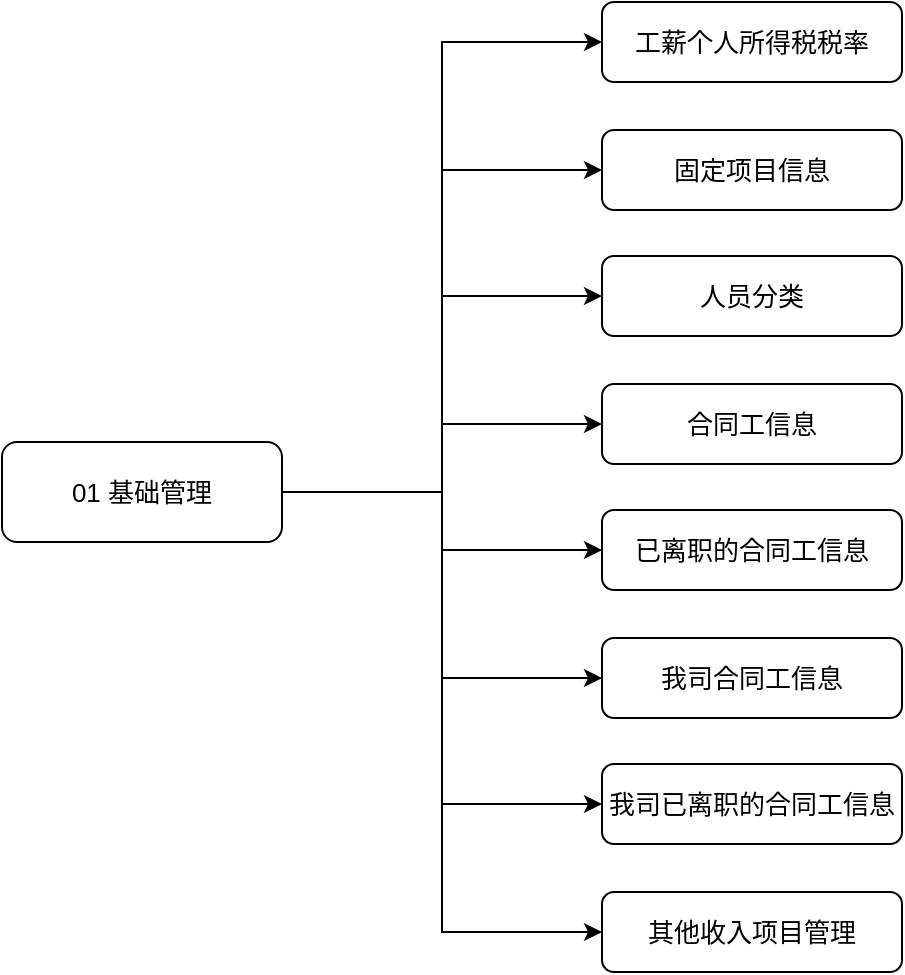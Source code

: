 <mxfile version="21.3.8" type="github" pages="8">
  <diagram name="第 1 页" id="TdalaOrlAJjaWRF8ksaa">
    <mxGraphModel dx="1434" dy="796" grid="1" gridSize="10" guides="1" tooltips="1" connect="1" arrows="1" fold="1" page="1" pageScale="1" pageWidth="827" pageHeight="1169" math="0" shadow="0">
      <root>
        <mxCell id="0" />
        <mxCell id="1" parent="0" />
        <mxCell id="5uI-ygCqjJ37hUJFTX-i-10" style="edgeStyle=orthogonalEdgeStyle;rounded=0;orthogonalLoop=1;jettySize=auto;html=1;exitX=1;exitY=0.5;exitDx=0;exitDy=0;entryX=0;entryY=0.5;entryDx=0;entryDy=0;fontSize=13;" edge="1" parent="1" source="5uI-ygCqjJ37hUJFTX-i-1" target="5uI-ygCqjJ37hUJFTX-i-2">
          <mxGeometry relative="1" as="geometry" />
        </mxCell>
        <mxCell id="5uI-ygCqjJ37hUJFTX-i-11" style="edgeStyle=orthogonalEdgeStyle;rounded=0;orthogonalLoop=1;jettySize=auto;html=1;exitX=1;exitY=0.5;exitDx=0;exitDy=0;entryX=0;entryY=0.5;entryDx=0;entryDy=0;fontSize=13;" edge="1" parent="1" source="5uI-ygCqjJ37hUJFTX-i-1" target="5uI-ygCqjJ37hUJFTX-i-3">
          <mxGeometry relative="1" as="geometry" />
        </mxCell>
        <mxCell id="5uI-ygCqjJ37hUJFTX-i-12" style="edgeStyle=orthogonalEdgeStyle;rounded=0;orthogonalLoop=1;jettySize=auto;html=1;exitX=1;exitY=0.5;exitDx=0;exitDy=0;entryX=0;entryY=0.5;entryDx=0;entryDy=0;fontSize=13;" edge="1" parent="1" source="5uI-ygCqjJ37hUJFTX-i-1" target="5uI-ygCqjJ37hUJFTX-i-4">
          <mxGeometry relative="1" as="geometry" />
        </mxCell>
        <mxCell id="5uI-ygCqjJ37hUJFTX-i-13" style="edgeStyle=orthogonalEdgeStyle;rounded=0;orthogonalLoop=1;jettySize=auto;html=1;exitX=1;exitY=0.5;exitDx=0;exitDy=0;fontSize=13;" edge="1" parent="1" source="5uI-ygCqjJ37hUJFTX-i-1" target="5uI-ygCqjJ37hUJFTX-i-5">
          <mxGeometry relative="1" as="geometry" />
        </mxCell>
        <mxCell id="5uI-ygCqjJ37hUJFTX-i-14" style="edgeStyle=orthogonalEdgeStyle;rounded=0;orthogonalLoop=1;jettySize=auto;html=1;exitX=1;exitY=0.5;exitDx=0;exitDy=0;fontSize=13;" edge="1" parent="1" source="5uI-ygCqjJ37hUJFTX-i-1" target="5uI-ygCqjJ37hUJFTX-i-6">
          <mxGeometry relative="1" as="geometry" />
        </mxCell>
        <mxCell id="5uI-ygCqjJ37hUJFTX-i-15" style="edgeStyle=orthogonalEdgeStyle;rounded=0;orthogonalLoop=1;jettySize=auto;html=1;exitX=1;exitY=0.5;exitDx=0;exitDy=0;entryX=0;entryY=0.5;entryDx=0;entryDy=0;fontSize=13;" edge="1" parent="1" source="5uI-ygCqjJ37hUJFTX-i-1" target="5uI-ygCqjJ37hUJFTX-i-7">
          <mxGeometry relative="1" as="geometry" />
        </mxCell>
        <mxCell id="5uI-ygCqjJ37hUJFTX-i-16" style="edgeStyle=orthogonalEdgeStyle;rounded=0;orthogonalLoop=1;jettySize=auto;html=1;exitX=1;exitY=0.5;exitDx=0;exitDy=0;entryX=0;entryY=0.5;entryDx=0;entryDy=0;fontSize=13;" edge="1" parent="1" source="5uI-ygCqjJ37hUJFTX-i-1" target="5uI-ygCqjJ37hUJFTX-i-8">
          <mxGeometry relative="1" as="geometry" />
        </mxCell>
        <mxCell id="5uI-ygCqjJ37hUJFTX-i-17" style="edgeStyle=orthogonalEdgeStyle;rounded=0;orthogonalLoop=1;jettySize=auto;html=1;exitX=1;exitY=0.5;exitDx=0;exitDy=0;entryX=0;entryY=0.5;entryDx=0;entryDy=0;fontSize=13;" edge="1" parent="1" source="5uI-ygCqjJ37hUJFTX-i-1" target="5uI-ygCqjJ37hUJFTX-i-9">
          <mxGeometry relative="1" as="geometry" />
        </mxCell>
        <mxCell id="5uI-ygCqjJ37hUJFTX-i-1" value="01 基础管理" style="rounded=1;whiteSpace=wrap;html=1;fontSize=13;" vertex="1" parent="1">
          <mxGeometry x="160" y="340" width="140" height="50" as="geometry" />
        </mxCell>
        <mxCell id="5uI-ygCqjJ37hUJFTX-i-2" value="工薪个人所得税税率" style="rounded=1;whiteSpace=wrap;html=1;fontSize=13;" vertex="1" parent="1">
          <mxGeometry x="460" y="120" width="150" height="40" as="geometry" />
        </mxCell>
        <mxCell id="5uI-ygCqjJ37hUJFTX-i-3" value="固定项目信息" style="rounded=1;whiteSpace=wrap;html=1;fontSize=13;" vertex="1" parent="1">
          <mxGeometry x="460" y="184" width="150" height="40" as="geometry" />
        </mxCell>
        <mxCell id="5uI-ygCqjJ37hUJFTX-i-4" value="人员分类" style="rounded=1;whiteSpace=wrap;html=1;fontSize=13;" vertex="1" parent="1">
          <mxGeometry x="460" y="247" width="150" height="40" as="geometry" />
        </mxCell>
        <mxCell id="5uI-ygCqjJ37hUJFTX-i-5" value="合同工信息" style="rounded=1;whiteSpace=wrap;html=1;fontSize=13;" vertex="1" parent="1">
          <mxGeometry x="460" y="311" width="150" height="40" as="geometry" />
        </mxCell>
        <mxCell id="5uI-ygCqjJ37hUJFTX-i-6" value="已离职的合同工信息" style="rounded=1;whiteSpace=wrap;html=1;fontSize=13;" vertex="1" parent="1">
          <mxGeometry x="460" y="374" width="150" height="40" as="geometry" />
        </mxCell>
        <mxCell id="5uI-ygCqjJ37hUJFTX-i-7" value="我司合同工信息" style="rounded=1;whiteSpace=wrap;html=1;fontSize=13;" vertex="1" parent="1">
          <mxGeometry x="460" y="438" width="150" height="40" as="geometry" />
        </mxCell>
        <mxCell id="5uI-ygCqjJ37hUJFTX-i-8" value="我司已离职的合同工信息" style="rounded=1;whiteSpace=wrap;html=1;fontSize=13;" vertex="1" parent="1">
          <mxGeometry x="460" y="501" width="150" height="40" as="geometry" />
        </mxCell>
        <mxCell id="5uI-ygCqjJ37hUJFTX-i-9" value="其他收入项目管理" style="rounded=1;whiteSpace=wrap;html=1;fontSize=13;" vertex="1" parent="1">
          <mxGeometry x="460" y="565" width="150" height="40" as="geometry" />
        </mxCell>
      </root>
    </mxGraphModel>
  </diagram>
  <diagram id="5AiBq8TkDmLXCmBJVxZw" name="第 2 页">
    <mxGraphModel dx="1434" dy="796" grid="1" gridSize="10" guides="1" tooltips="1" connect="1" arrows="1" fold="1" page="1" pageScale="1" pageWidth="827" pageHeight="1169" math="0" shadow="0">
      <root>
        <mxCell id="0" />
        <mxCell id="1" parent="0" />
        <mxCell id="6HSAuokOWffdYc0VG0xk-1" style="edgeStyle=orthogonalEdgeStyle;rounded=0;orthogonalLoop=1;jettySize=auto;html=1;exitX=1;exitY=0.5;exitDx=0;exitDy=0;entryX=0;entryY=0.5;entryDx=0;entryDy=0;fontSize=13;" edge="1" parent="1" source="6HSAuokOWffdYc0VG0xk-9" target="6HSAuokOWffdYc0VG0xk-10">
          <mxGeometry relative="1" as="geometry" />
        </mxCell>
        <mxCell id="6HSAuokOWffdYc0VG0xk-2" style="edgeStyle=orthogonalEdgeStyle;rounded=0;orthogonalLoop=1;jettySize=auto;html=1;exitX=1;exitY=0.5;exitDx=0;exitDy=0;entryX=0;entryY=0.5;entryDx=0;entryDy=0;fontSize=13;" edge="1" parent="1" source="6HSAuokOWffdYc0VG0xk-9" target="6HSAuokOWffdYc0VG0xk-11">
          <mxGeometry relative="1" as="geometry" />
        </mxCell>
        <mxCell id="6HSAuokOWffdYc0VG0xk-9" value="02 小程序信息与发布" style="rounded=1;whiteSpace=wrap;html=1;fontSize=13;" vertex="1" parent="1">
          <mxGeometry x="160" y="340" width="140" height="50" as="geometry" />
        </mxCell>
        <mxCell id="6HSAuokOWffdYc0VG0xk-10" value="公告管理" style="rounded=1;whiteSpace=wrap;html=1;fontSize=13;" vertex="1" parent="1">
          <mxGeometry x="450" y="313" width="150" height="40" as="geometry" />
        </mxCell>
        <mxCell id="6HSAuokOWffdYc0VG0xk-11" value="小程序海报管理" style="rounded=1;whiteSpace=wrap;html=1;fontSize=13;" vertex="1" parent="1">
          <mxGeometry x="450" y="377" width="150" height="40" as="geometry" />
        </mxCell>
      </root>
    </mxGraphModel>
  </diagram>
  <diagram id="GMn6qM1KLobI7-BGd-_n" name="第 3 页">
    <mxGraphModel dx="1434" dy="796" grid="1" gridSize="10" guides="1" tooltips="1" connect="1" arrows="1" fold="1" page="1" pageScale="1" pageWidth="827" pageHeight="1169" math="0" shadow="0">
      <root>
        <mxCell id="0" />
        <mxCell id="1" parent="0" />
        <mxCell id="bkFVBywFgQEd2bjUMpb1-1" style="edgeStyle=orthogonalEdgeStyle;rounded=0;orthogonalLoop=1;jettySize=auto;html=1;exitX=1;exitY=0.5;exitDx=0;exitDy=0;entryX=0;entryY=0.5;entryDx=0;entryDy=0;fontSize=13;" edge="1" parent="1" source="bkFVBywFgQEd2bjUMpb1-9" target="bkFVBywFgQEd2bjUMpb1-10">
          <mxGeometry relative="1" as="geometry" />
        </mxCell>
        <mxCell id="bkFVBywFgQEd2bjUMpb1-2" style="edgeStyle=orthogonalEdgeStyle;rounded=0;orthogonalLoop=1;jettySize=auto;html=1;exitX=1;exitY=0.5;exitDx=0;exitDy=0;entryX=0;entryY=0.5;entryDx=0;entryDy=0;fontSize=13;" edge="1" parent="1" source="bkFVBywFgQEd2bjUMpb1-9" target="bkFVBywFgQEd2bjUMpb1-11">
          <mxGeometry relative="1" as="geometry" />
        </mxCell>
        <mxCell id="bkFVBywFgQEd2bjUMpb1-3" style="edgeStyle=orthogonalEdgeStyle;rounded=0;orthogonalLoop=1;jettySize=auto;html=1;exitX=1;exitY=0.5;exitDx=0;exitDy=0;entryX=0;entryY=0.5;entryDx=0;entryDy=0;fontSize=13;" edge="1" parent="1" source="bkFVBywFgQEd2bjUMpb1-9" target="bkFVBywFgQEd2bjUMpb1-12">
          <mxGeometry relative="1" as="geometry" />
        </mxCell>
        <mxCell id="bkFVBywFgQEd2bjUMpb1-4" style="edgeStyle=orthogonalEdgeStyle;rounded=0;orthogonalLoop=1;jettySize=auto;html=1;exitX=1;exitY=0.5;exitDx=0;exitDy=0;fontSize=13;" edge="1" parent="1" source="bkFVBywFgQEd2bjUMpb1-9" target="bkFVBywFgQEd2bjUMpb1-13">
          <mxGeometry relative="1" as="geometry" />
        </mxCell>
        <mxCell id="bkFVBywFgQEd2bjUMpb1-6" style="edgeStyle=orthogonalEdgeStyle;rounded=0;orthogonalLoop=1;jettySize=auto;html=1;exitX=1;exitY=0.5;exitDx=0;exitDy=0;entryX=0;entryY=0.5;entryDx=0;entryDy=0;fontSize=13;" edge="1" parent="1" source="bkFVBywFgQEd2bjUMpb1-9" target="bkFVBywFgQEd2bjUMpb1-15">
          <mxGeometry relative="1" as="geometry" />
        </mxCell>
        <mxCell id="bkFVBywFgQEd2bjUMpb1-7" style="edgeStyle=orthogonalEdgeStyle;rounded=0;orthogonalLoop=1;jettySize=auto;html=1;exitX=1;exitY=0.5;exitDx=0;exitDy=0;entryX=0;entryY=0.5;entryDx=0;entryDy=0;fontSize=13;" edge="1" parent="1" source="bkFVBywFgQEd2bjUMpb1-9" target="bkFVBywFgQEd2bjUMpb1-16">
          <mxGeometry relative="1" as="geometry" />
        </mxCell>
        <mxCell id="7RH8R98XhEmLlqintfm6-1" style="edgeStyle=orthogonalEdgeStyle;rounded=0;orthogonalLoop=1;jettySize=auto;html=1;exitX=1;exitY=0.5;exitDx=0;exitDy=0;entryX=0;entryY=0.5;entryDx=0;entryDy=0;" edge="1" parent="1" source="bkFVBywFgQEd2bjUMpb1-9" target="bkFVBywFgQEd2bjUMpb1-14">
          <mxGeometry relative="1" as="geometry" />
        </mxCell>
        <mxCell id="bkFVBywFgQEd2bjUMpb1-9" value="03 团队与项目管理" style="rounded=1;whiteSpace=wrap;html=1;fontSize=13;" vertex="1" parent="1">
          <mxGeometry x="160" y="306" width="140" height="50" as="geometry" />
        </mxCell>
        <mxCell id="bkFVBywFgQEd2bjUMpb1-10" value="我的项目信息" style="rounded=1;whiteSpace=wrap;html=1;fontSize=13;" vertex="1" parent="1">
          <mxGeometry x="460" y="120" width="150" height="40" as="geometry" />
        </mxCell>
        <mxCell id="bkFVBywFgQEd2bjUMpb1-11" value="团队信息管理" style="rounded=1;whiteSpace=wrap;html=1;fontSize=13;" vertex="1" parent="1">
          <mxGeometry x="460" y="184" width="150" height="40" as="geometry" />
        </mxCell>
        <mxCell id="bkFVBywFgQEd2bjUMpb1-12" value="我的团队信息管理" style="rounded=1;whiteSpace=wrap;html=1;fontSize=13;" vertex="1" parent="1">
          <mxGeometry x="460" y="247" width="150" height="40" as="geometry" />
        </mxCell>
        <mxCell id="bkFVBywFgQEd2bjUMpb1-13" value="我的团队信息人员管理" style="rounded=1;whiteSpace=wrap;html=1;fontSize=13;" vertex="1" parent="1">
          <mxGeometry x="460" y="311" width="150" height="40" as="geometry" />
        </mxCell>
        <mxCell id="bkFVBywFgQEd2bjUMpb1-14" value="部门用户管理" style="rounded=1;whiteSpace=wrap;html=1;fontSize=13;" vertex="1" parent="1">
          <mxGeometry x="460" y="374" width="150" height="40" as="geometry" />
        </mxCell>
        <mxCell id="bkFVBywFgQEd2bjUMpb1-15" value="部门用户管理[超级管理员专用]" style="rounded=1;whiteSpace=wrap;html=1;fontSize=13;" vertex="1" parent="1">
          <mxGeometry x="460" y="438" width="150" height="40" as="geometry" />
        </mxCell>
        <mxCell id="bkFVBywFgQEd2bjUMpb1-16" value="已删除部门用户" style="rounded=1;whiteSpace=wrap;html=1;fontSize=13;" vertex="1" parent="1">
          <mxGeometry x="460" y="501" width="150" height="40" as="geometry" />
        </mxCell>
      </root>
    </mxGraphModel>
  </diagram>
  <diagram id="tyS06lkljQJFEwCAz4Dy" name="第 5 页">
    <mxGraphModel dx="1434" dy="796" grid="1" gridSize="10" guides="1" tooltips="1" connect="1" arrows="1" fold="1" page="1" pageScale="1" pageWidth="827" pageHeight="1169" math="0" shadow="0">
      <root>
        <mxCell id="0" />
        <mxCell id="1" parent="0" />
        <mxCell id="oTIm9uTMyOU5fXK9sZv_-1" style="edgeStyle=orthogonalEdgeStyle;rounded=0;orthogonalLoop=1;jettySize=auto;html=1;exitX=1;exitY=0.5;exitDx=0;exitDy=0;entryX=0;entryY=0.5;entryDx=0;entryDy=0;fontSize=13;" edge="1" parent="1" source="oTIm9uTMyOU5fXK9sZv_-7" target="oTIm9uTMyOU5fXK9sZv_-8">
          <mxGeometry relative="1" as="geometry" />
        </mxCell>
        <mxCell id="oTIm9uTMyOU5fXK9sZv_-2" style="edgeStyle=orthogonalEdgeStyle;rounded=0;orthogonalLoop=1;jettySize=auto;html=1;exitX=1;exitY=0.5;exitDx=0;exitDy=0;entryX=0;entryY=0.5;entryDx=0;entryDy=0;fontSize=13;" edge="1" parent="1" source="oTIm9uTMyOU5fXK9sZv_-7" target="oTIm9uTMyOU5fXK9sZv_-9">
          <mxGeometry relative="1" as="geometry" />
        </mxCell>
        <mxCell id="oTIm9uTMyOU5fXK9sZv_-3" style="edgeStyle=orthogonalEdgeStyle;rounded=0;orthogonalLoop=1;jettySize=auto;html=1;exitX=1;exitY=0.5;exitDx=0;exitDy=0;entryX=0;entryY=0.5;entryDx=0;entryDy=0;fontSize=13;" edge="1" parent="1" source="oTIm9uTMyOU5fXK9sZv_-7" target="oTIm9uTMyOU5fXK9sZv_-10">
          <mxGeometry relative="1" as="geometry" />
        </mxCell>
        <mxCell id="oTIm9uTMyOU5fXK9sZv_-4" style="edgeStyle=orthogonalEdgeStyle;rounded=0;orthogonalLoop=1;jettySize=auto;html=1;exitX=1;exitY=0.5;exitDx=0;exitDy=0;fontSize=13;" edge="1" parent="1" source="oTIm9uTMyOU5fXK9sZv_-7" target="oTIm9uTMyOU5fXK9sZv_-11">
          <mxGeometry relative="1" as="geometry" />
        </mxCell>
        <mxCell id="oTIm9uTMyOU5fXK9sZv_-5" style="edgeStyle=orthogonalEdgeStyle;rounded=0;orthogonalLoop=1;jettySize=auto;html=1;exitX=1;exitY=0.5;exitDx=0;exitDy=0;entryX=0;entryY=0.5;entryDx=0;entryDy=0;fontSize=13;" edge="1" parent="1" source="oTIm9uTMyOU5fXK9sZv_-7" target="oTIm9uTMyOU5fXK9sZv_-13">
          <mxGeometry relative="1" as="geometry" />
        </mxCell>
        <mxCell id="oTIm9uTMyOU5fXK9sZv_-6" style="edgeStyle=orthogonalEdgeStyle;rounded=0;orthogonalLoop=1;jettySize=auto;html=1;exitX=1;exitY=0.5;exitDx=0;exitDy=0;entryX=0;entryY=0.5;entryDx=0;entryDy=0;" edge="1" parent="1" source="oTIm9uTMyOU5fXK9sZv_-7" target="oTIm9uTMyOU5fXK9sZv_-12">
          <mxGeometry relative="1" as="geometry" />
        </mxCell>
        <mxCell id="oTIm9uTMyOU5fXK9sZv_-7" value="04 薪酬待遇标准" style="rounded=1;whiteSpace=wrap;html=1;fontSize=13;" vertex="1" parent="1">
          <mxGeometry x="160" y="270" width="140" height="50" as="geometry" />
        </mxCell>
        <mxCell id="oTIm9uTMyOU5fXK9sZv_-8" value="合同工薪酬待遇标准" style="rounded=1;whiteSpace=wrap;html=1;fontSize=13;" vertex="1" parent="1">
          <mxGeometry x="460" y="120" width="150" height="40" as="geometry" />
        </mxCell>
        <mxCell id="oTIm9uTMyOU5fXK9sZv_-9" value="合同工薪酬待遇变更" style="rounded=1;whiteSpace=wrap;html=1;fontSize=13;" vertex="1" parent="1">
          <mxGeometry x="460" y="184" width="150" height="40" as="geometry" />
        </mxCell>
        <mxCell id="oTIm9uTMyOU5fXK9sZv_-10" value="合同工薪酬待遇变更申请" style="rounded=1;whiteSpace=wrap;html=1;fontSize=13;" vertex="1" parent="1">
          <mxGeometry x="460" y="247" width="150" height="40" as="geometry" />
        </mxCell>
        <mxCell id="oTIm9uTMyOU5fXK9sZv_-11" value="合同工薪酬待遇标准变更人事处审核" style="rounded=1;whiteSpace=wrap;html=1;fontSize=13;" vertex="1" parent="1">
          <mxGeometry x="460" y="311" width="150" height="40" as="geometry" />
        </mxCell>
        <mxCell id="oTIm9uTMyOU5fXK9sZv_-12" value="合同工薪酬待遇标准变更申请查询" style="rounded=1;whiteSpace=wrap;html=1;fontSize=13;" vertex="1" parent="1">
          <mxGeometry x="460" y="374" width="150" height="40" as="geometry" />
        </mxCell>
        <mxCell id="oTIm9uTMyOU5fXK9sZv_-13" value="合同工薪酬待遇标准变更申请明细查询" style="rounded=1;whiteSpace=wrap;html=1;fontSize=13;" vertex="1" parent="1">
          <mxGeometry x="460" y="438" width="150" height="40" as="geometry" />
        </mxCell>
      </root>
    </mxGraphModel>
  </diagram>
  <diagram id="39wBOeBsnETTIP6W5zmb" name="第 7 页">
    <mxGraphModel dx="1434" dy="796" grid="1" gridSize="10" guides="1" tooltips="1" connect="1" arrows="1" fold="1" page="1" pageScale="1" pageWidth="827" pageHeight="1169" math="0" shadow="0">
      <root>
        <mxCell id="0" />
        <mxCell id="1" parent="0" />
        <mxCell id="vbLfmXhrvDPKkQka-krZ-1" style="edgeStyle=orthogonalEdgeStyle;rounded=0;orthogonalLoop=1;jettySize=auto;html=1;exitX=1;exitY=0.5;exitDx=0;exitDy=0;entryX=0;entryY=0.5;entryDx=0;entryDy=0;fontSize=13;" edge="1" parent="1" source="vbLfmXhrvDPKkQka-krZ-7" target="vbLfmXhrvDPKkQka-krZ-8">
          <mxGeometry relative="1" as="geometry" />
        </mxCell>
        <mxCell id="vbLfmXhrvDPKkQka-krZ-2" style="edgeStyle=orthogonalEdgeStyle;rounded=0;orthogonalLoop=1;jettySize=auto;html=1;exitX=1;exitY=0.5;exitDx=0;exitDy=0;entryX=0;entryY=0.5;entryDx=0;entryDy=0;fontSize=13;" edge="1" parent="1" source="vbLfmXhrvDPKkQka-krZ-7" target="vbLfmXhrvDPKkQka-krZ-9">
          <mxGeometry relative="1" as="geometry" />
        </mxCell>
        <mxCell id="vbLfmXhrvDPKkQka-krZ-3" style="edgeStyle=orthogonalEdgeStyle;rounded=0;orthogonalLoop=1;jettySize=auto;html=1;exitX=1;exitY=0.5;exitDx=0;exitDy=0;entryX=0;entryY=0.5;entryDx=0;entryDy=0;fontSize=13;" edge="1" parent="1" source="vbLfmXhrvDPKkQka-krZ-7" target="vbLfmXhrvDPKkQka-krZ-10">
          <mxGeometry relative="1" as="geometry" />
        </mxCell>
        <mxCell id="vbLfmXhrvDPKkQka-krZ-6" style="edgeStyle=orthogonalEdgeStyle;rounded=0;orthogonalLoop=1;jettySize=auto;html=1;exitX=1;exitY=0.5;exitDx=0;exitDy=0;entryX=0;entryY=0.5;entryDx=0;entryDy=0;" edge="1" parent="1" source="vbLfmXhrvDPKkQka-krZ-7" target="vbLfmXhrvDPKkQka-krZ-11">
          <mxGeometry relative="1" as="geometry" />
        </mxCell>
        <mxCell id="1TlLKD0K48oSNqDBXFYZ-4" style="edgeStyle=orthogonalEdgeStyle;rounded=0;orthogonalLoop=1;jettySize=auto;html=1;exitX=1;exitY=0.5;exitDx=0;exitDy=0;entryX=0;entryY=0.5;entryDx=0;entryDy=0;" edge="1" parent="1" source="vbLfmXhrvDPKkQka-krZ-7" target="1TlLKD0K48oSNqDBXFYZ-3">
          <mxGeometry relative="1" as="geometry" />
        </mxCell>
        <mxCell id="vbLfmXhrvDPKkQka-krZ-7" value="05 申报管理" style="rounded=1;whiteSpace=wrap;html=1;fontSize=13;" vertex="1" parent="1">
          <mxGeometry x="170" y="185" width="140" height="50" as="geometry" />
        </mxCell>
        <mxCell id="vbLfmXhrvDPKkQka-krZ-8" value="工资申报" style="rounded=1;whiteSpace=wrap;html=1;fontSize=13;flipV=1;flipH=1;" vertex="1" parent="1">
          <mxGeometry x="510" y="130" width="150" height="40" as="geometry" />
        </mxCell>
        <mxCell id="vbLfmXhrvDPKkQka-krZ-9" value="个税修正" style="rounded=1;whiteSpace=wrap;html=1;fontSize=13;flipV=1;flipH=1;" vertex="1" parent="1">
          <mxGeometry x="510" y="190" width="150" height="40" as="geometry" />
        </mxCell>
        <mxCell id="vbLfmXhrvDPKkQka-krZ-10" value="人员信息" style="rounded=1;whiteSpace=wrap;html=1;fontSize=13;flipV=1;flipH=1;" vertex="1" parent="1">
          <mxGeometry x="510" y="70" width="150" height="40" as="geometry" />
        </mxCell>
        <mxCell id="vbLfmXhrvDPKkQka-krZ-11" value="工资发放" style="rounded=1;whiteSpace=wrap;html=1;fontSize=13;flipV=1;flipH=1;" vertex="1" parent="1">
          <mxGeometry x="510" y="250" width="150" height="40" as="geometry" />
        </mxCell>
        <mxCell id="1TlLKD0K48oSNqDBXFYZ-3" value="工资导盘" style="rounded=1;whiteSpace=wrap;html=1;fontSize=13;flipV=1;flipH=1;" vertex="1" parent="1">
          <mxGeometry x="510" y="310" width="150" height="40" as="geometry" />
        </mxCell>
      </root>
    </mxGraphModel>
  </diagram>
  <diagram id="w-16BkbxBnJ2Ar7U0B3p" name="第 4 页">
    <mxGraphModel dx="1434" dy="796" grid="1" gridSize="10" guides="1" tooltips="1" connect="1" arrows="1" fold="1" page="1" pageScale="1" pageWidth="827" pageHeight="1169" math="0" shadow="0">
      <root>
        <mxCell id="0" />
        <mxCell id="1" parent="0" />
        <mxCell id="K9MkZiDZFRRNeZ5npRKX-1" style="edgeStyle=orthogonalEdgeStyle;rounded=0;orthogonalLoop=1;jettySize=auto;html=1;exitX=1;exitY=0.5;exitDx=0;exitDy=0;entryX=0;entryY=0.5;entryDx=0;entryDy=0;fontSize=13;" edge="1" parent="1" source="K9MkZiDZFRRNeZ5npRKX-8" target="K9MkZiDZFRRNeZ5npRKX-9">
          <mxGeometry relative="1" as="geometry" />
        </mxCell>
        <mxCell id="K9MkZiDZFRRNeZ5npRKX-2" style="edgeStyle=orthogonalEdgeStyle;rounded=0;orthogonalLoop=1;jettySize=auto;html=1;exitX=1;exitY=0.5;exitDx=0;exitDy=0;entryX=0;entryY=0.5;entryDx=0;entryDy=0;fontSize=13;" edge="1" parent="1" source="K9MkZiDZFRRNeZ5npRKX-8" target="K9MkZiDZFRRNeZ5npRKX-10">
          <mxGeometry relative="1" as="geometry" />
        </mxCell>
        <mxCell id="K9MkZiDZFRRNeZ5npRKX-3" style="edgeStyle=orthogonalEdgeStyle;rounded=0;orthogonalLoop=1;jettySize=auto;html=1;exitX=1;exitY=0.5;exitDx=0;exitDy=0;entryX=0;entryY=0.5;entryDx=0;entryDy=0;fontSize=13;" edge="1" parent="1" source="K9MkZiDZFRRNeZ5npRKX-8" target="K9MkZiDZFRRNeZ5npRKX-11">
          <mxGeometry relative="1" as="geometry" />
        </mxCell>
        <mxCell id="K9MkZiDZFRRNeZ5npRKX-6" style="edgeStyle=orthogonalEdgeStyle;rounded=0;orthogonalLoop=1;jettySize=auto;html=1;exitX=1;exitY=0.5;exitDx=0;exitDy=0;entryX=0;entryY=0.5;entryDx=0;entryDy=0;fontSize=13;" edge="1" parent="1" source="K9MkZiDZFRRNeZ5npRKX-8" target="K9MkZiDZFRRNeZ5npRKX-14">
          <mxGeometry relative="1" as="geometry" />
        </mxCell>
        <mxCell id="K9MkZiDZFRRNeZ5npRKX-16" style="edgeStyle=orthogonalEdgeStyle;rounded=0;orthogonalLoop=1;jettySize=auto;html=1;exitX=1;exitY=0.5;exitDx=0;exitDy=0;entryX=0;entryY=0.5;entryDx=0;entryDy=0;" edge="1" parent="1" source="K9MkZiDZFRRNeZ5npRKX-8" target="K9MkZiDZFRRNeZ5npRKX-13">
          <mxGeometry relative="1" as="geometry" />
        </mxCell>
        <mxCell id="LbxHpgWCcvP6gue3raBk-13" style="edgeStyle=orthogonalEdgeStyle;rounded=0;orthogonalLoop=1;jettySize=auto;html=1;exitX=1;exitY=0.5;exitDx=0;exitDy=0;entryX=0;entryY=0.5;entryDx=0;entryDy=0;" edge="1" parent="1" source="K9MkZiDZFRRNeZ5npRKX-8" target="K9MkZiDZFRRNeZ5npRKX-12">
          <mxGeometry relative="1" as="geometry" />
        </mxCell>
        <mxCell id="LbxHpgWCcvP6gue3raBk-14" style="edgeStyle=orthogonalEdgeStyle;rounded=0;orthogonalLoop=1;jettySize=auto;html=1;exitX=1;exitY=0.5;exitDx=0;exitDy=0;entryX=0;entryY=0.5;entryDx=0;entryDy=0;" edge="1" parent="1" source="K9MkZiDZFRRNeZ5npRKX-8" target="LbxHpgWCcvP6gue3raBk-1">
          <mxGeometry relative="1" as="geometry" />
        </mxCell>
        <mxCell id="LbxHpgWCcvP6gue3raBk-15" style="edgeStyle=orthogonalEdgeStyle;rounded=0;orthogonalLoop=1;jettySize=auto;html=1;exitX=1;exitY=0.5;exitDx=0;exitDy=0;entryX=0;entryY=0.5;entryDx=0;entryDy=0;" edge="1" parent="1" source="K9MkZiDZFRRNeZ5npRKX-8" target="LbxHpgWCcvP6gue3raBk-2">
          <mxGeometry relative="1" as="geometry" />
        </mxCell>
        <mxCell id="LbxHpgWCcvP6gue3raBk-16" style="edgeStyle=orthogonalEdgeStyle;rounded=0;orthogonalLoop=1;jettySize=auto;html=1;exitX=1;exitY=0.5;exitDx=0;exitDy=0;entryX=0;entryY=0.5;entryDx=0;entryDy=0;" edge="1" parent="1" source="K9MkZiDZFRRNeZ5npRKX-8" target="LbxHpgWCcvP6gue3raBk-3">
          <mxGeometry relative="1" as="geometry" />
        </mxCell>
        <mxCell id="LbxHpgWCcvP6gue3raBk-17" style="edgeStyle=orthogonalEdgeStyle;rounded=0;orthogonalLoop=1;jettySize=auto;html=1;exitX=1;exitY=0.5;exitDx=0;exitDy=0;" edge="1" parent="1" source="K9MkZiDZFRRNeZ5npRKX-8" target="LbxHpgWCcvP6gue3raBk-4">
          <mxGeometry relative="1" as="geometry" />
        </mxCell>
        <mxCell id="LbxHpgWCcvP6gue3raBk-20" style="edgeStyle=orthogonalEdgeStyle;rounded=0;orthogonalLoop=1;jettySize=auto;html=1;exitX=1;exitY=0.5;exitDx=0;exitDy=0;entryX=0;entryY=0.5;entryDx=0;entryDy=0;" edge="1" parent="1" source="K9MkZiDZFRRNeZ5npRKX-8" target="LbxHpgWCcvP6gue3raBk-7">
          <mxGeometry relative="1" as="geometry" />
        </mxCell>
        <mxCell id="LbxHpgWCcvP6gue3raBk-21" style="edgeStyle=orthogonalEdgeStyle;rounded=0;orthogonalLoop=1;jettySize=auto;html=1;exitX=1;exitY=0.5;exitDx=0;exitDy=0;entryX=0;entryY=0.5;entryDx=0;entryDy=0;" edge="1" parent="1" source="K9MkZiDZFRRNeZ5npRKX-8" target="LbxHpgWCcvP6gue3raBk-8">
          <mxGeometry relative="1" as="geometry" />
        </mxCell>
        <mxCell id="LbxHpgWCcvP6gue3raBk-22" style="edgeStyle=orthogonalEdgeStyle;rounded=0;orthogonalLoop=1;jettySize=auto;html=1;exitX=1;exitY=0.5;exitDx=0;exitDy=0;entryX=0;entryY=0.5;entryDx=0;entryDy=0;" edge="1" parent="1" source="K9MkZiDZFRRNeZ5npRKX-8" target="LbxHpgWCcvP6gue3raBk-10">
          <mxGeometry relative="1" as="geometry" />
        </mxCell>
        <mxCell id="LbxHpgWCcvP6gue3raBk-23" style="edgeStyle=orthogonalEdgeStyle;rounded=0;orthogonalLoop=1;jettySize=auto;html=1;exitX=1;exitY=0.5;exitDx=0;exitDy=0;entryX=0;entryY=0.5;entryDx=0;entryDy=0;" edge="1" parent="1" source="K9MkZiDZFRRNeZ5npRKX-8" target="LbxHpgWCcvP6gue3raBk-11">
          <mxGeometry relative="1" as="geometry" />
        </mxCell>
        <mxCell id="LbxHpgWCcvP6gue3raBk-24" style="edgeStyle=orthogonalEdgeStyle;rounded=0;orthogonalLoop=1;jettySize=auto;html=1;exitX=1;exitY=0.5;exitDx=0;exitDy=0;entryX=0;entryY=0.5;entryDx=0;entryDy=0;" edge="1" parent="1" source="K9MkZiDZFRRNeZ5npRKX-8" target="LbxHpgWCcvP6gue3raBk-5">
          <mxGeometry relative="1" as="geometry" />
        </mxCell>
        <mxCell id="LbxHpgWCcvP6gue3raBk-25" style="edgeStyle=orthogonalEdgeStyle;rounded=0;orthogonalLoop=1;jettySize=auto;html=1;exitX=1;exitY=0.5;exitDx=0;exitDy=0;entryX=0;entryY=0.5;entryDx=0;entryDy=0;" edge="1" parent="1" source="K9MkZiDZFRRNeZ5npRKX-8" target="LbxHpgWCcvP6gue3raBk-6">
          <mxGeometry relative="1" as="geometry" />
        </mxCell>
        <mxCell id="LbxHpgWCcvP6gue3raBk-26" style="edgeStyle=orthogonalEdgeStyle;rounded=0;orthogonalLoop=1;jettySize=auto;html=1;exitX=1;exitY=0.5;exitDx=0;exitDy=0;entryX=0;entryY=0.5;entryDx=0;entryDy=0;" edge="1" parent="1" source="K9MkZiDZFRRNeZ5npRKX-8" target="LbxHpgWCcvP6gue3raBk-9">
          <mxGeometry relative="1" as="geometry" />
        </mxCell>
        <mxCell id="LbxHpgWCcvP6gue3raBk-27" style="edgeStyle=orthogonalEdgeStyle;rounded=0;orthogonalLoop=1;jettySize=auto;html=1;exitX=1;exitY=0.5;exitDx=0;exitDy=0;entryX=0;entryY=0.5;entryDx=0;entryDy=0;" edge="1" parent="1" source="K9MkZiDZFRRNeZ5npRKX-8" target="LbxHpgWCcvP6gue3raBk-4">
          <mxGeometry relative="1" as="geometry" />
        </mxCell>
        <mxCell id="K9MkZiDZFRRNeZ5npRKX-8" value="06 工资申报" style="rounded=1;whiteSpace=wrap;html=1;fontSize=13;" vertex="1" parent="1">
          <mxGeometry x="80" y="509" width="140" height="50" as="geometry" />
        </mxCell>
        <mxCell id="K9MkZiDZFRRNeZ5npRKX-9" value="月度社保公积金管理费" style="rounded=1;whiteSpace=wrap;html=1;fontSize=13;" vertex="1" parent="1">
          <mxGeometry x="510" y="120.5" width="150" height="40" as="geometry" />
        </mxCell>
        <mxCell id="K9MkZiDZFRRNeZ5npRKX-10" value="修正社保公积金管理费" style="rounded=1;whiteSpace=wrap;html=1;fontSize=13;" vertex="1" parent="1">
          <mxGeometry x="510" y="170" width="150" height="40" as="geometry" />
        </mxCell>
        <mxCell id="K9MkZiDZFRRNeZ5npRKX-11" value="暂缓申报的社保公积金管理费" style="rounded=1;whiteSpace=wrap;html=1;fontSize=13;" vertex="1" parent="1">
          <mxGeometry x="510" y="219" width="150" height="40" as="geometry" />
        </mxCell>
        <mxCell id="K9MkZiDZFRRNeZ5npRKX-12" value="已完成申报的社保公积金管理费" style="rounded=1;whiteSpace=wrap;html=1;fontSize=13;" vertex="1" parent="1">
          <mxGeometry x="510" y="268" width="150" height="40" as="geometry" />
        </mxCell>
        <mxCell id="K9MkZiDZFRRNeZ5npRKX-13" value="专项附加扣除管理" style="rounded=1;whiteSpace=wrap;html=1;fontSize=13;" vertex="1" parent="1">
          <mxGeometry x="510" y="317" width="150" height="40" as="geometry" />
        </mxCell>
        <mxCell id="K9MkZiDZFRRNeZ5npRKX-14" value="其他收入管理" style="rounded=1;whiteSpace=wrap;html=1;fontSize=13;" vertex="1" parent="1">
          <mxGeometry x="510" y="367" width="150" height="40" as="geometry" />
        </mxCell>
        <mxCell id="LbxHpgWCcvP6gue3raBk-1" value="待核定离职合同工" style="rounded=1;whiteSpace=wrap;html=1;fontSize=13;" vertex="1" parent="1">
          <mxGeometry x="510" y="416" width="150" height="40" as="geometry" />
        </mxCell>
        <mxCell id="LbxHpgWCcvP6gue3raBk-2" value="工资申报部门汇总审核" style="rounded=1;whiteSpace=wrap;html=1;fontSize=13;" vertex="1" parent="1">
          <mxGeometry x="510" y="465" width="150" height="40" as="geometry" />
        </mxCell>
        <mxCell id="LbxHpgWCcvP6gue3raBk-3" value="团队工资申报" style="rounded=1;whiteSpace=wrap;html=1;fontSize=13;" vertex="1" parent="1">
          <mxGeometry x="510" y="514" width="150" height="40" as="geometry" />
        </mxCell>
        <mxCell id="LbxHpgWCcvP6gue3raBk-4" value="工资申报部分提交审核" style="rounded=1;whiteSpace=wrap;html=1;fontSize=13;" vertex="1" parent="1">
          <mxGeometry x="510" y="563" width="150" height="40" as="geometry" />
        </mxCell>
        <mxCell id="LbxHpgWCcvP6gue3raBk-5" value="工资申报单人事处审核" style="rounded=1;whiteSpace=wrap;html=1;fontSize=13;" vertex="1" parent="1">
          <mxGeometry x="510" y="613" width="150" height="40" as="geometry" />
        </mxCell>
        <mxCell id="LbxHpgWCcvP6gue3raBk-6" value="工资计税" style="rounded=1;whiteSpace=wrap;html=1;fontSize=13;" vertex="1" parent="1">
          <mxGeometry x="510" y="662" width="150" height="40" as="geometry" />
        </mxCell>
        <mxCell id="LbxHpgWCcvP6gue3raBk-7" value="部门工资申报单接收" style="rounded=1;whiteSpace=wrap;html=1;fontSize=13;" vertex="1" parent="1">
          <mxGeometry x="510" y="711" width="150" height="40" as="geometry" />
        </mxCell>
        <mxCell id="LbxHpgWCcvP6gue3raBk-8" value="补充支出项目" style="rounded=1;whiteSpace=wrap;html=1;fontSize=13;" vertex="1" parent="1">
          <mxGeometry x="510" y="760" width="150" height="40" as="geometry" />
        </mxCell>
        <mxCell id="LbxHpgWCcvP6gue3raBk-9" value="补充支出项目审核" style="rounded=1;whiteSpace=wrap;html=1;fontSize=13;" vertex="1" parent="1">
          <mxGeometry x="510" y="810" width="150" height="40" as="geometry" />
        </mxCell>
        <mxCell id="LbxHpgWCcvP6gue3raBk-10" value="完成暂存凭证" style="rounded=1;whiteSpace=wrap;html=1;fontSize=13;" vertex="1" parent="1">
          <mxGeometry x="510" y="859" width="150" height="40" as="geometry" />
        </mxCell>
        <mxCell id="LbxHpgWCcvP6gue3raBk-11" value="打印本月工资申报单" style="rounded=1;whiteSpace=wrap;html=1;fontSize=13;" vertex="1" parent="1">
          <mxGeometry x="510" y="908" width="150" height="40" as="geometry" />
        </mxCell>
      </root>
    </mxGraphModel>
  </diagram>
  <diagram id="KtGjwSsd4m5U0v_eSdap" name="第 6 页">
    <mxGraphModel dx="1434" dy="796" grid="1" gridSize="10" guides="1" tooltips="1" connect="1" arrows="1" fold="1" page="1" pageScale="1" pageWidth="827" pageHeight="1169" math="0" shadow="0">
      <root>
        <mxCell id="0" />
        <mxCell id="1" parent="0" />
        <mxCell id="NdtCnELuqEnryMMsrCEv-1" style="edgeStyle=orthogonalEdgeStyle;rounded=0;orthogonalLoop=1;jettySize=auto;html=1;exitX=1;exitY=0.5;exitDx=0;exitDy=0;entryX=0;entryY=0.5;entryDx=0;entryDy=0;fontSize=13;" edge="1" parent="1" source="NdtCnELuqEnryMMsrCEv-19" target="NdtCnELuqEnryMMsrCEv-20">
          <mxGeometry relative="1" as="geometry" />
        </mxCell>
        <mxCell id="NdtCnELuqEnryMMsrCEv-2" style="edgeStyle=orthogonalEdgeStyle;rounded=0;orthogonalLoop=1;jettySize=auto;html=1;exitX=1;exitY=0.5;exitDx=0;exitDy=0;entryX=0;entryY=0.5;entryDx=0;entryDy=0;fontSize=13;" edge="1" parent="1" source="NdtCnELuqEnryMMsrCEv-19" target="NdtCnELuqEnryMMsrCEv-21">
          <mxGeometry relative="1" as="geometry" />
        </mxCell>
        <mxCell id="NdtCnELuqEnryMMsrCEv-3" style="edgeStyle=orthogonalEdgeStyle;rounded=0;orthogonalLoop=1;jettySize=auto;html=1;exitX=1;exitY=0.5;exitDx=0;exitDy=0;entryX=0;entryY=0.5;entryDx=0;entryDy=0;fontSize=13;" edge="1" parent="1" source="NdtCnELuqEnryMMsrCEv-19" target="NdtCnELuqEnryMMsrCEv-22">
          <mxGeometry relative="1" as="geometry" />
        </mxCell>
        <mxCell id="NdtCnELuqEnryMMsrCEv-4" style="edgeStyle=orthogonalEdgeStyle;rounded=0;orthogonalLoop=1;jettySize=auto;html=1;exitX=1;exitY=0.5;exitDx=0;exitDy=0;entryX=0;entryY=0.5;entryDx=0;entryDy=0;fontSize=13;" edge="1" parent="1" source="NdtCnELuqEnryMMsrCEv-19" target="NdtCnELuqEnryMMsrCEv-25">
          <mxGeometry relative="1" as="geometry" />
        </mxCell>
        <mxCell id="NdtCnELuqEnryMMsrCEv-5" style="edgeStyle=orthogonalEdgeStyle;rounded=0;orthogonalLoop=1;jettySize=auto;html=1;exitX=1;exitY=0.5;exitDx=0;exitDy=0;entryX=0;entryY=0.5;entryDx=0;entryDy=0;" edge="1" parent="1" source="NdtCnELuqEnryMMsrCEv-19" target="NdtCnELuqEnryMMsrCEv-24">
          <mxGeometry relative="1" as="geometry" />
        </mxCell>
        <mxCell id="NdtCnELuqEnryMMsrCEv-6" style="edgeStyle=orthogonalEdgeStyle;rounded=0;orthogonalLoop=1;jettySize=auto;html=1;exitX=1;exitY=0.5;exitDx=0;exitDy=0;entryX=0;entryY=0.5;entryDx=0;entryDy=0;" edge="1" parent="1" source="NdtCnELuqEnryMMsrCEv-19" target="NdtCnELuqEnryMMsrCEv-23">
          <mxGeometry relative="1" as="geometry" />
        </mxCell>
        <mxCell id="WnKsrDeZjjVYI270fNO2-3" style="edgeStyle=orthogonalEdgeStyle;rounded=0;orthogonalLoop=1;jettySize=auto;html=1;exitX=1;exitY=0.5;exitDx=0;exitDy=0;entryX=0;entryY=0.5;entryDx=0;entryDy=0;" edge="1" parent="1" source="NdtCnELuqEnryMMsrCEv-19" target="WnKsrDeZjjVYI270fNO2-1">
          <mxGeometry relative="1" as="geometry" />
        </mxCell>
        <mxCell id="WnKsrDeZjjVYI270fNO2-4" style="edgeStyle=orthogonalEdgeStyle;rounded=0;orthogonalLoop=1;jettySize=auto;html=1;exitX=1;exitY=0.5;exitDx=0;exitDy=0;entryX=0;entryY=0.5;entryDx=0;entryDy=0;" edge="1" parent="1" source="NdtCnELuqEnryMMsrCEv-19" target="WnKsrDeZjjVYI270fNO2-2">
          <mxGeometry relative="1" as="geometry" />
        </mxCell>
        <mxCell id="NdtCnELuqEnryMMsrCEv-19" value="07 申报查询" style="rounded=1;whiteSpace=wrap;html=1;fontSize=13;" vertex="1" parent="1">
          <mxGeometry x="170" y="345" width="140" height="50" as="geometry" />
        </mxCell>
        <mxCell id="NdtCnELuqEnryMMsrCEv-20" value="工资申报进度查询" style="rounded=1;whiteSpace=wrap;html=1;fontSize=13;flipH=1;flipV=1;" vertex="1" parent="1">
          <mxGeometry x="510" y="120.5" width="150" height="40" as="geometry" />
        </mxCell>
        <mxCell id="NdtCnELuqEnryMMsrCEv-21" value="工资申报明细查询" style="rounded=1;whiteSpace=wrap;html=1;fontSize=13;flipH=1;flipV=1;" vertex="1" parent="1">
          <mxGeometry x="510" y="178" width="150" height="40" as="geometry" />
        </mxCell>
        <mxCell id="NdtCnELuqEnryMMsrCEv-22" value="工资申报明细查询[人事处专用]" style="rounded=1;whiteSpace=wrap;html=1;fontSize=13;flipH=1;flipV=1;" vertex="1" parent="1">
          <mxGeometry x="510" y="235" width="150" height="40" as="geometry" />
        </mxCell>
        <mxCell id="NdtCnELuqEnryMMsrCEv-23" value="团队工资申报查询" style="rounded=1;whiteSpace=wrap;html=1;fontSize=13;flipH=1;flipV=1;" vertex="1" parent="1">
          <mxGeometry x="510" y="292" width="150" height="40" as="geometry" />
        </mxCell>
        <mxCell id="NdtCnELuqEnryMMsrCEv-24" value="团队申报明细查询" style="rounded=1;whiteSpace=wrap;html=1;fontSize=13;flipH=1;flipV=1;" vertex="1" parent="1">
          <mxGeometry x="510" y="350" width="150" height="40" as="geometry" />
        </mxCell>
        <mxCell id="NdtCnELuqEnryMMsrCEv-25" value="人事处已审核的工资申报查询" style="rounded=1;whiteSpace=wrap;html=1;fontSize=13;flipH=1;flipV=1;" vertex="1" parent="1">
          <mxGeometry x="510" y="407" width="150" height="40" as="geometry" />
        </mxCell>
        <mxCell id="WnKsrDeZjjVYI270fNO2-1" value="人事处已审核的工资申报明细查询" style="rounded=1;whiteSpace=wrap;html=1;fontSize=13;flipH=1;flipV=1;" vertex="1" parent="1">
          <mxGeometry x="510" y="480" width="150" height="40" as="geometry" />
        </mxCell>
        <mxCell id="WnKsrDeZjjVYI270fNO2-2" value="工资申报支出项目变更档案" style="rounded=1;whiteSpace=wrap;html=1;fontSize=13;flipH=1;flipV=1;" vertex="1" parent="1">
          <mxGeometry x="510" y="545" width="150" height="40" as="geometry" />
        </mxCell>
      </root>
    </mxGraphModel>
  </diagram>
  <diagram id="q9XZINDe04LJvNlcuDYP" name="第 8 页">
    <mxGraphModel dx="1434" dy="796" grid="1" gridSize="10" guides="1" tooltips="1" connect="1" arrows="1" fold="1" page="1" pageScale="1" pageWidth="827" pageHeight="1169" math="0" shadow="0">
      <root>
        <mxCell id="0" />
        <mxCell id="1" parent="0" />
        <mxCell id="tfVEHcWXJX62EA7UPPE4-1" style="edgeStyle=orthogonalEdgeStyle;rounded=0;orthogonalLoop=1;jettySize=auto;html=1;exitX=1;exitY=0.5;exitDx=0;exitDy=0;entryX=0;entryY=0.5;entryDx=0;entryDy=0;fontSize=13;" edge="1" parent="1" source="tfVEHcWXJX62EA7UPPE4-7" target="tfVEHcWXJX62EA7UPPE4-8">
          <mxGeometry relative="1" as="geometry" />
        </mxCell>
        <mxCell id="tfVEHcWXJX62EA7UPPE4-2" style="edgeStyle=orthogonalEdgeStyle;rounded=0;orthogonalLoop=1;jettySize=auto;html=1;exitX=1;exitY=0.5;exitDx=0;exitDy=0;entryX=0;entryY=0.5;entryDx=0;entryDy=0;fontSize=13;" edge="1" parent="1" source="tfVEHcWXJX62EA7UPPE4-7" target="tfVEHcWXJX62EA7UPPE4-9">
          <mxGeometry relative="1" as="geometry" />
        </mxCell>
        <mxCell id="tfVEHcWXJX62EA7UPPE4-3" style="edgeStyle=orthogonalEdgeStyle;rounded=0;orthogonalLoop=1;jettySize=auto;html=1;exitX=1;exitY=0.5;exitDx=0;exitDy=0;entryX=0;entryY=0.5;entryDx=0;entryDy=0;fontSize=13;" edge="1" parent="1" source="tfVEHcWXJX62EA7UPPE4-7" target="tfVEHcWXJX62EA7UPPE4-10">
          <mxGeometry relative="1" as="geometry" />
        </mxCell>
        <mxCell id="tfVEHcWXJX62EA7UPPE4-4" style="edgeStyle=orthogonalEdgeStyle;rounded=0;orthogonalLoop=1;jettySize=auto;html=1;exitX=1;exitY=0.5;exitDx=0;exitDy=0;entryX=0;entryY=0.5;entryDx=0;entryDy=0;fontSize=13;" edge="1" parent="1" source="tfVEHcWXJX62EA7UPPE4-7" target="tfVEHcWXJX62EA7UPPE4-13">
          <mxGeometry relative="1" as="geometry" />
        </mxCell>
        <mxCell id="tfVEHcWXJX62EA7UPPE4-5" style="edgeStyle=orthogonalEdgeStyle;rounded=0;orthogonalLoop=1;jettySize=auto;html=1;exitX=1;exitY=0.5;exitDx=0;exitDy=0;entryX=0;entryY=0.5;entryDx=0;entryDy=0;" edge="1" parent="1" source="tfVEHcWXJX62EA7UPPE4-7" target="tfVEHcWXJX62EA7UPPE4-12">
          <mxGeometry relative="1" as="geometry" />
        </mxCell>
        <mxCell id="tfVEHcWXJX62EA7UPPE4-6" style="edgeStyle=orthogonalEdgeStyle;rounded=0;orthogonalLoop=1;jettySize=auto;html=1;exitX=1;exitY=0.5;exitDx=0;exitDy=0;entryX=0;entryY=0.5;entryDx=0;entryDy=0;" edge="1" parent="1" source="tfVEHcWXJX62EA7UPPE4-7" target="tfVEHcWXJX62EA7UPPE4-11">
          <mxGeometry relative="1" as="geometry" />
        </mxCell>
        <mxCell id="tfVEHcWXJX62EA7UPPE4-7" value="08 工资查询" style="rounded=1;whiteSpace=wrap;html=1;fontSize=13;" vertex="1" parent="1">
          <mxGeometry x="170" y="260" width="140" height="50" as="geometry" />
        </mxCell>
        <mxCell id="tfVEHcWXJX62EA7UPPE4-8" value="未提交工资表的名单" style="rounded=1;whiteSpace=wrap;html=1;fontSize=13;" vertex="1" parent="1">
          <mxGeometry x="510" y="120.5" width="150" height="40" as="geometry" />
        </mxCell>
        <mxCell id="tfVEHcWXJX62EA7UPPE4-9" value="全员工资明细查询" style="rounded=1;whiteSpace=wrap;html=1;fontSize=13;" vertex="1" parent="1">
          <mxGeometry x="510" y="178" width="150" height="40" as="geometry" />
        </mxCell>
        <mxCell id="tfVEHcWXJX62EA7UPPE4-10" value="全员工其他收入查询" style="rounded=1;whiteSpace=wrap;html=1;fontSize=13;" vertex="1" parent="1">
          <mxGeometry x="510" y="235" width="150" height="40" as="geometry" />
        </mxCell>
        <mxCell id="tfVEHcWXJX62EA7UPPE4-11" value="合同工收入汇总" style="rounded=1;whiteSpace=wrap;html=1;fontSize=13;" vertex="1" parent="1">
          <mxGeometry x="510" y="292" width="150" height="40" as="geometry" />
        </mxCell>
        <mxCell id="tfVEHcWXJX62EA7UPPE4-12" value="合同工部门收入汇总" style="rounded=1;whiteSpace=wrap;html=1;fontSize=13;" vertex="1" parent="1">
          <mxGeometry x="510" y="350" width="150" height="40" as="geometry" />
        </mxCell>
        <mxCell id="tfVEHcWXJX62EA7UPPE4-13" value="合同工支出项目汇总" style="rounded=1;whiteSpace=wrap;html=1;fontSize=13;" vertex="1" parent="1">
          <mxGeometry x="510" y="407" width="150" height="40" as="geometry" />
        </mxCell>
      </root>
    </mxGraphModel>
  </diagram>
</mxfile>
